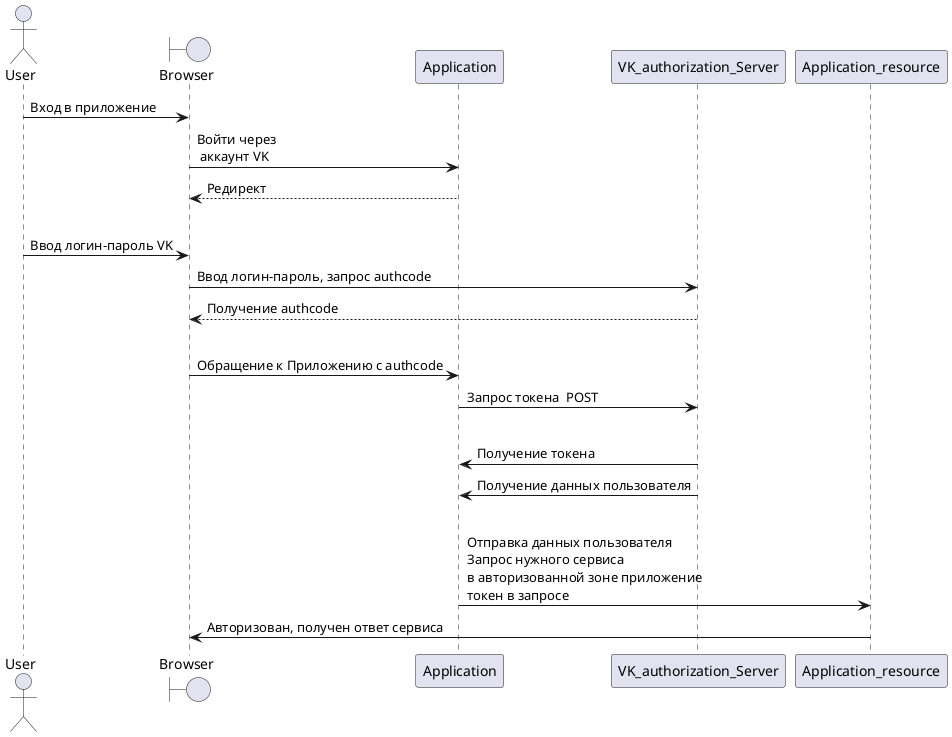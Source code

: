 @startuml    
actor User as S1
boundary Browser as S2
participant Application as S3
participant VK_authorization_Server as S4
participant Application_resource as S5

S1 -> S2 : Вход в приложение
S2 -> S3 : Войти через\n аккаунт VK
S3 --> S2 : Редирект
|||

S1 -> S2 : Ввод логин-пароль VK
S2 -> S4 : Ввод логин-пароль, запрос authcode
S4 --> S2 : Получение authcode 
|||
S2 -> S3 : Обращение к Приложению с authcode
S3 -> S4 : Запрос токена  POST
|||  
S4 -> S3 : Получение токена
S4 -> S3 : Получение данных пользователя
|||
S3 -> S5 : Отправка данных пользователя\nЗапрос нужного сервиса \nв авторизованной зоне приложение\nтокен в запросе
S5 -> S2 : Авторизован, получен ответ сервиса 


' 4 response type_client_id redirect URI
' 5 code redirect URI
' 6 code



@enduml